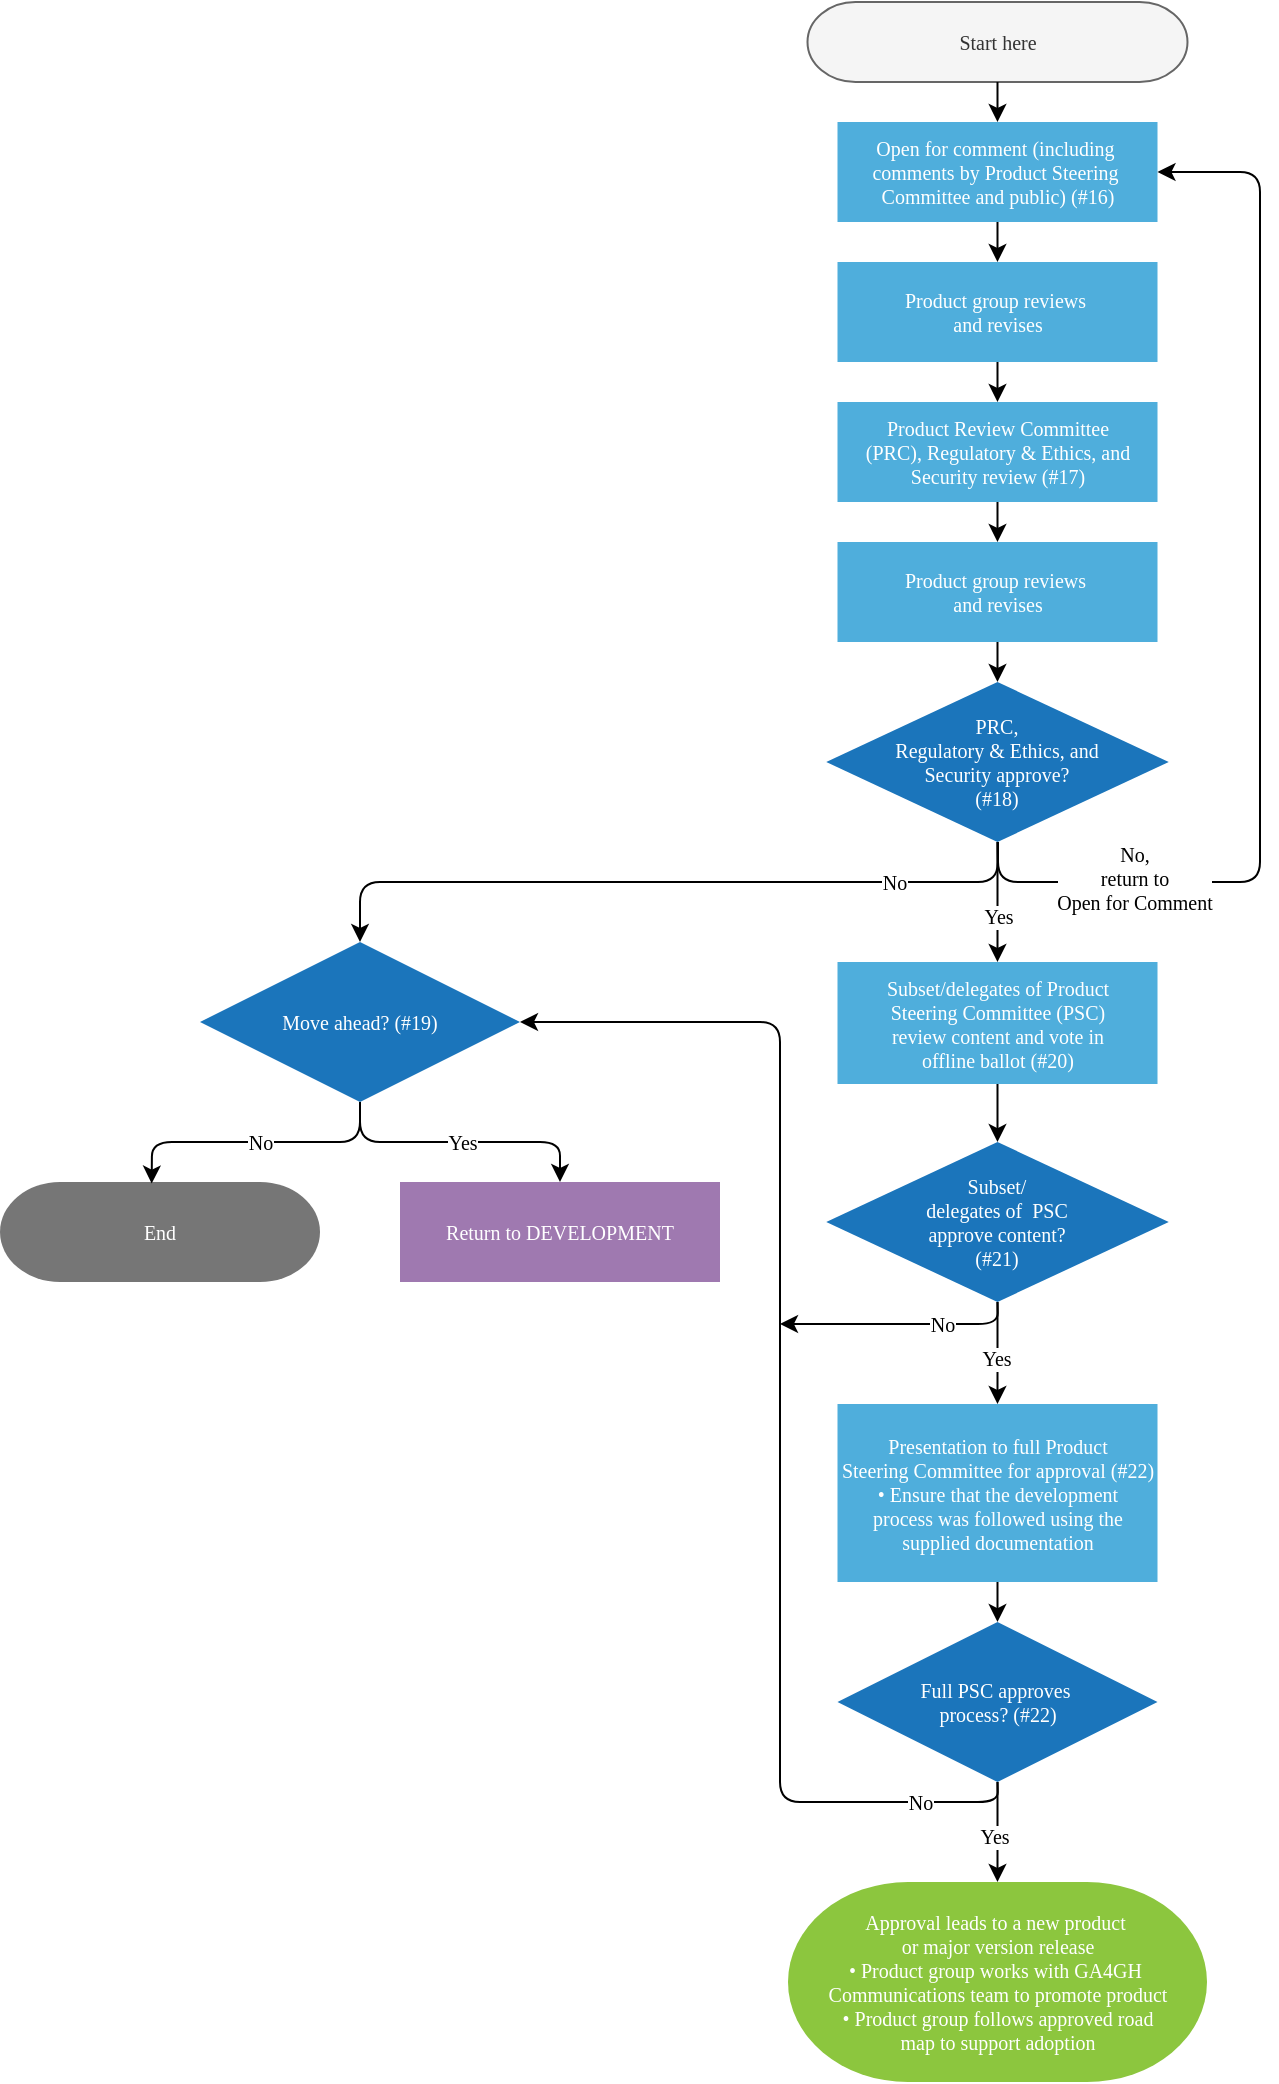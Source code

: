 <mxfile version="24.7.7">
  <diagram name="Page-1" id="U_gUqXv9_oGlhoQN5rfY">
    <mxGraphModel dx="984" dy="596" grid="1" gridSize="10" guides="1" tooltips="1" connect="1" arrows="1" fold="1" page="1" pageScale="1" pageWidth="850" pageHeight="1100" math="0" shadow="0">
      <root>
        <mxCell id="0" />
        <mxCell id="1" parent="0" />
        <UserObject label="&lt;font style=&quot;font-size: 10px;&quot; data-font-src=&quot;https://fonts.googleapis.com/css?family=Figtree&quot; color=&quot;#ffffff&quot;&gt;Return to DEVELOPMENT&lt;/font&gt;" link="#section_4" id="BsW68z1m7G1KdXSox00R-6">
          <mxCell style="rounded=0;whiteSpace=wrap;html=1;strokeColor=none;fillColor=#9f79b0;fontFamily=Figtree;fontSource=https%3A%2F%2Ffonts.googleapis.com%2Fcss%3Ffamily%3DFigtree;fontSize=10;" parent="1" vertex="1">
            <mxGeometry x="270" y="610" width="160" height="50" as="geometry" />
          </mxCell>
        </UserObject>
        <UserObject label="&lt;font style=&quot;font-size: 10px;&quot; color=&quot;#ffffff&quot;&gt;Open for comment (including&amp;nbsp;&lt;/font&gt;&lt;div style=&quot;font-size: 10px;&quot;&gt;&lt;font style=&quot;font-size: 10px;&quot; color=&quot;#ffffff&quot;&gt;comments&amp;nbsp;&lt;/font&gt;&lt;span style=&quot;color: rgb(255, 255, 255); font-size: 10px;&quot;&gt;by Product Steering&amp;nbsp;&lt;/span&gt;&lt;div style=&quot;font-size: 10px;&quot;&gt;&lt;font style=&quot;font-size: 10px;&quot; color=&quot;#ffffff&quot;&gt;Committee and public) (#16)&lt;/font&gt;&lt;/div&gt;&lt;/div&gt;" link="#point16" id="BsW68z1m7G1KdXSox00R-8">
          <mxCell style="rounded=0;whiteSpace=wrap;html=1;strokeColor=none;fillColor=#4FAEDC;fontFamily=Figtree;fontSource=https%3A%2F%2Ffonts.googleapis.com%2Fcss%3Ffamily%3DFigtree;fontSize=10;" parent="1" vertex="1">
            <mxGeometry x="488.75" y="80" width="160" height="50" as="geometry" />
          </mxCell>
        </UserObject>
        <UserObject label="&lt;font color=&quot;#ffffff&quot;&gt;&lt;span style=&quot;caret-color: rgb(255, 255, 255);&quot;&gt;PRC,&lt;/span&gt;&lt;/font&gt;&lt;br&gt;&lt;div&gt;&lt;span style=&quot;color: rgb(255, 255, 255);&quot;&gt;Regulatory&amp;nbsp;&lt;/span&gt;&lt;span style=&quot;color: rgb(255, 255, 255);&quot;&gt;&amp;amp; Ethics, and&lt;/span&gt;&lt;/div&gt;&lt;div&gt;&lt;span style=&quot;color: rgb(255, 255, 255);&quot;&gt;Security&amp;nbsp;&lt;/span&gt;&lt;span style=&quot;color: rgb(255, 255, 255);&quot;&gt;approve?&lt;/span&gt;&lt;/div&gt;&lt;div&gt;&lt;span style=&quot;color: rgb(255, 255, 255);&quot;&gt;(#18)&lt;/span&gt;&lt;/div&gt;" link="#point18" id="BsW68z1m7G1KdXSox00R-13">
          <mxCell style="rhombus;whiteSpace=wrap;html=1;strokeColor=none;fillColor=#1b75bb;fontFamily=Figtree;fontSource=https%3A%2F%2Ffonts.googleapis.com%2Fcss%3Ffamily%3DFigtree;fontSize=10;" parent="1" vertex="1">
            <mxGeometry x="483.13" y="360" width="171.25" height="80" as="geometry" />
          </mxCell>
        </UserObject>
        <UserObject label="&lt;span style=&quot;color: rgb(255, 255, 255); font-size: 10px; background-color: initial;&quot;&gt;Move ahead? (#19)&lt;/span&gt;" link="#point19" id="BsW68z1m7G1KdXSox00R-18">
          <mxCell style="rhombus;whiteSpace=wrap;html=1;strokeColor=none;fillColor=#1b75bb;fontFamily=Figtree;fontSource=https%3A%2F%2Ffonts.googleapis.com%2Fcss%3Ffamily%3DFigtree;fontSize=10;" parent="1" vertex="1">
            <mxGeometry x="170" y="490" width="160" height="80" as="geometry" />
          </mxCell>
        </UserObject>
        <UserObject label="&lt;font color=&quot;#ffffff&quot; style=&quot;font-size: 10px;&quot;&gt;Subset/delegates of Product Steering&amp;nbsp;&lt;/font&gt;&lt;span style=&quot;color: rgb(255, 255, 255);&quot;&gt;Committee (PSC)&lt;/span&gt;&lt;div&gt;&lt;span style=&quot;color: rgb(255, 255, 255);&quot;&gt;review content and vote in&lt;/span&gt;&lt;div style=&quot;font-size: 10px;&quot;&gt;&lt;font color=&quot;#ffffff&quot; style=&quot;font-size: 10px;&quot;&gt;offline ballot (#20)&lt;/font&gt;&lt;/div&gt;&lt;/div&gt;" link="#point20" id="BsW68z1m7G1KdXSox00R-21">
          <mxCell style="rounded=0;whiteSpace=wrap;html=1;strokeColor=none;fillColor=#4FAEDC;fontFamily=Figtree;fontSource=https%3A%2F%2Ffonts.googleapis.com%2Fcss%3Ffamily%3DFigtree;fontSize=10;" parent="1" vertex="1">
            <mxGeometry x="488.75" y="500" width="160" height="61" as="geometry" />
          </mxCell>
        </UserObject>
        <mxCell id="BsW68z1m7G1KdXSox00R-24" value="&lt;font style=&quot;font-size: 10px;&quot;&gt;Approval leads to a new product&amp;nbsp;&lt;/font&gt;&lt;div style=&quot;font-size: 10px;&quot;&gt;&lt;font style=&quot;font-size: 10px;&quot;&gt;or major version release&lt;/font&gt;&lt;div style=&quot;font-size: 10px;&quot;&gt;&lt;font style=&quot;font-size: 10px;&quot;&gt;• Product group works with GA4GH&amp;nbsp;&lt;/font&gt;&lt;/div&gt;&lt;div style=&quot;font-size: 10px;&quot;&gt;&lt;font style=&quot;font-size: 10px;&quot;&gt;Communications team to promote product&lt;/font&gt;&lt;/div&gt;&lt;div style=&quot;font-size: 10px;&quot;&gt;&lt;font style=&quot;font-size: 10px;&quot;&gt;• Product group follows approved road&lt;/font&gt;&lt;/div&gt;&lt;div style=&quot;font-size: 10px;&quot;&gt;&lt;font style=&quot;font-size: 10px;&quot;&gt;map&amp;nbsp;&lt;/font&gt;to support adoption&lt;/div&gt;&lt;/div&gt;" style="rounded=1;whiteSpace=wrap;html=1;absoluteArcSize=0;arcSize=60;strokeColor=none;fillColor=#8cc63e;fontColor=#FFFFFF;fontFamily=Figtree;fontSource=https%3A%2F%2Ffonts.googleapis.com%2Fcss%3Ffamily%3DFigtree;fontSize=10;" parent="1" vertex="1">
          <mxGeometry x="464" y="960" width="209.5" height="100" as="geometry" />
        </mxCell>
        <mxCell id="BsW68z1m7G1KdXSox00R-26" value="&lt;span style=&quot;font-size: 10px;&quot;&gt;&lt;font style=&quot;font-size: 10px;&quot;&gt;End&lt;/font&gt;&lt;/span&gt;" style="rounded=1;whiteSpace=wrap;html=1;absoluteArcSize=0;arcSize=60;strokeColor=none;fillColor=#767676;fontColor=#FFFFFF;fontFamily=Figtree;fontSource=https%3A%2F%2Ffonts.googleapis.com%2Fcss%3Ffamily%3DFigtree;fontSize=10;" parent="1" vertex="1">
          <mxGeometry x="70" y="610" width="160" height="50" as="geometry" />
        </mxCell>
        <mxCell id="BsW68z1m7G1KdXSox00R-35" value="&lt;p style=&quot;line-height: 100%; font-size: 10px;&quot;&gt;Start here&lt;/p&gt;" style="rounded=1;whiteSpace=wrap;absoluteArcSize=0;arcSize=60;fontFamily=Figtree;fontSource=https%3A%2F%2Ffonts.googleapis.com%2Fcss%3Ffamily%3DFigtree;fontSize=10;html=1;fillColor=#f5f5f5;fontColor=#333333;strokeColor=#666666;" parent="1" vertex="1">
          <mxGeometry x="473.75" y="20" width="190" height="40" as="geometry" />
        </mxCell>
        <UserObject label="&lt;font style=&quot;font-size: 10px;&quot; color=&quot;#ffffff&quot;&gt;&lt;span style=&quot;caret-color: rgb(255, 255, 255); font-size: 10px;&quot;&gt;Product group reviews&amp;nbsp;&lt;/span&gt;&lt;/font&gt;&lt;div style=&quot;font-size: 10px;&quot;&gt;&lt;font style=&quot;font-size: 10px;&quot; color=&quot;#ffffff&quot;&gt;&lt;span style=&quot;caret-color: rgb(255, 255, 255); font-size: 10px;&quot;&gt;and revises&lt;/span&gt;&lt;/font&gt;&lt;/div&gt;" id="BsW68z1m7G1KdXSox00R-53">
          <mxCell style="rounded=0;whiteSpace=wrap;html=1;strokeColor=none;fillColor=#4FAEDC;fontFamily=Figtree;fontSource=https%3A%2F%2Ffonts.googleapis.com%2Fcss%3Ffamily%3DFigtree;fontSize=10;" parent="1" vertex="1">
            <mxGeometry x="488.75" y="150" width="160" height="50" as="geometry" />
          </mxCell>
        </UserObject>
        <UserObject label="&lt;font style=&quot;font-size: 10px;&quot; color=&quot;#ffffff&quot;&gt;&lt;span style=&quot;caret-color: rgb(255, 255, 255); font-size: 10px;&quot;&gt;Product Review Committee&lt;/span&gt;&lt;/font&gt;&lt;div&gt;&lt;font style=&quot;font-size: 10px;&quot; color=&quot;#ffffff&quot;&gt;&lt;span style=&quot;caret-color: rgb(255, 255, 255); font-size: 10px;&quot;&gt;(PRC), Regulatory&amp;nbsp;&lt;/span&gt;&lt;/font&gt;&lt;span style=&quot;caret-color: rgb(255, 255, 255); color: rgb(255, 255, 255);&quot;&gt;&amp;amp; Ethics, and Security review (#17)&lt;/span&gt;&lt;/div&gt;" link="#point17" id="BsW68z1m7G1KdXSox00R-54">
          <mxCell style="rounded=0;whiteSpace=wrap;html=1;strokeColor=none;fillColor=#4FAEDC;fontFamily=Figtree;fontSource=https%3A%2F%2Ffonts.googleapis.com%2Fcss%3Ffamily%3DFigtree;fontSize=10;" parent="1" vertex="1">
            <mxGeometry x="488.75" y="220" width="160" height="50" as="geometry" />
          </mxCell>
        </UserObject>
        <UserObject label="&lt;font style=&quot;font-size: 10px;&quot; color=&quot;#ffffff&quot;&gt;&lt;span style=&quot;caret-color: rgb(255, 255, 255); font-size: 10px;&quot;&gt;Product group reviews&amp;nbsp;&lt;/span&gt;&lt;/font&gt;&lt;div style=&quot;font-size: 10px;&quot;&gt;&lt;font style=&quot;font-size: 10px;&quot; color=&quot;#ffffff&quot;&gt;&lt;span style=&quot;caret-color: rgb(255, 255, 255); font-size: 10px;&quot;&gt;and revises&lt;/span&gt;&lt;/font&gt;&lt;/div&gt;" id="BsW68z1m7G1KdXSox00R-55">
          <mxCell style="rounded=0;whiteSpace=wrap;html=1;strokeColor=none;fillColor=#4FAEDC;fontFamily=Figtree;fontSource=https%3A%2F%2Ffonts.googleapis.com%2Fcss%3Ffamily%3DFigtree;fontSize=10;" parent="1" vertex="1">
            <mxGeometry x="488.75" y="290" width="160" height="50" as="geometry" />
          </mxCell>
        </UserObject>
        <UserObject label="&lt;font style=&quot;font-size: 10px;&quot; color=&quot;#ffffff&quot;&gt;&lt;span style=&quot;caret-color: rgb(255, 255, 255); font-size: 10px;&quot;&gt;Subset/&lt;/span&gt;&lt;/font&gt;&lt;div&gt;&lt;font style=&quot;font-size: 10px;&quot; color=&quot;#ffffff&quot;&gt;&lt;span style=&quot;caret-color: rgb(255, 255, 255); font-size: 10px;&quot;&gt;delegates of &amp;nbsp;&lt;/span&gt;&lt;/font&gt;&lt;span style=&quot;caret-color: rgb(255, 255, 255); color: rgb(255, 255, 255);&quot;&gt;PSC&lt;/span&gt;&lt;/div&gt;&lt;div&gt;&lt;span style=&quot;caret-color: rgb(255, 255, 255); color: rgb(255, 255, 255);&quot;&gt;approve&amp;nbsp;&lt;/span&gt;&lt;span style=&quot;caret-color: rgb(255, 255, 255); color: rgb(255, 255, 255);&quot;&gt;content?&lt;/span&gt;&lt;/div&gt;&lt;div&gt;&lt;span style=&quot;caret-color: rgb(255, 255, 255); color: rgb(255, 255, 255);&quot;&gt;(#21)&lt;/span&gt;&lt;/div&gt;" link="#point21" id="BsW68z1m7G1KdXSox00R-56">
          <mxCell style="rhombus;whiteSpace=wrap;html=1;strokeColor=none;fillColor=#1b75bb;fontFamily=Figtree;fontSource=https%3A%2F%2Ffonts.googleapis.com%2Fcss%3Ffamily%3DFigtree;fontSize=10;" parent="1" vertex="1">
            <mxGeometry x="483.13" y="590" width="171.25" height="80" as="geometry" />
          </mxCell>
        </UserObject>
        <UserObject label="&lt;font style=&quot;font-size: 10px;&quot; color=&quot;#ffffff&quot;&gt;&lt;span style=&quot;caret-color: rgb(255, 255, 255); font-size: 10px;&quot;&gt;Presentation to full Product Steering&amp;nbsp;&lt;/span&gt;&lt;/font&gt;&lt;span style=&quot;caret-color: rgb(255, 255, 255); color: rgb(255, 255, 255);&quot;&gt;Committee for approval (#22)&lt;/span&gt;&lt;div style=&quot;font-size: 10px;&quot;&gt;&lt;font style=&quot;font-size: 10px;&quot; color=&quot;#ffffff&quot;&gt;&lt;span style=&quot;caret-color: rgb(255, 255, 255); font-size: 10px;&quot;&gt;• Ensure that the development process&amp;nbsp;&lt;/span&gt;&lt;/font&gt;&lt;span style=&quot;caret-color: rgb(255, 255, 255); color: rgb(255, 255, 255);&quot;&gt;was followed using the supplied&amp;nbsp;&lt;/span&gt;&lt;span style=&quot;caret-color: rgb(255, 255, 255); color: rgb(255, 255, 255);&quot;&gt;documentation&lt;/span&gt;&lt;/div&gt;" link="#point22" id="BsW68z1m7G1KdXSox00R-57">
          <mxCell style="rounded=0;whiteSpace=wrap;html=1;strokeColor=none;fillColor=#4FAEDC;fontFamily=Figtree;fontSource=https%3A%2F%2Ffonts.googleapis.com%2Fcss%3Ffamily%3DFigtree;fontSize=10;" parent="1" vertex="1">
            <mxGeometry x="488.75" y="721" width="160" height="89" as="geometry" />
          </mxCell>
        </UserObject>
        <UserObject label="&lt;font style=&quot;font-size: 10px;&quot; color=&quot;#ffffff&quot;&gt;&lt;span style=&quot;caret-color: rgb(255, 255, 255); font-size: 10px;&quot;&gt;Full PSC&lt;/span&gt;&lt;/font&gt;&lt;font color=&quot;#ffffff&quot;&gt;&amp;nbsp;&lt;/font&gt;&lt;span style=&quot;caret-color: rgb(255, 255, 255); color: rgb(255, 255, 255);&quot;&gt;approves&amp;nbsp;&lt;/span&gt;&lt;div style=&quot;font-size: 10px;&quot;&gt;&lt;span style=&quot;caret-color: rgb(255, 255, 255); color: rgb(255, 255, 255); font-size: 10px;&quot;&gt;process? (#22)&lt;/span&gt;&lt;/div&gt;" link="#point22" id="BsW68z1m7G1KdXSox00R-58">
          <mxCell style="rhombus;whiteSpace=wrap;html=1;strokeColor=none;fillColor=#1b75bb;fontFamily=Figtree;fontSource=https%3A%2F%2Ffonts.googleapis.com%2Fcss%3Ffamily%3DFigtree;fontSize=10;" parent="1" vertex="1">
            <mxGeometry x="488.76" y="830" width="160" height="80" as="geometry" />
          </mxCell>
        </UserObject>
        <mxCell id="BsW68z1m7G1KdXSox00R-59" value="" style="endArrow=classic;html=1;rounded=0;exitX=0.5;exitY=1;exitDx=0;exitDy=0;entryX=0.5;entryY=0;entryDx=0;entryDy=0;fontSize=10;" parent="1" source="BsW68z1m7G1KdXSox00R-35" target="BsW68z1m7G1KdXSox00R-8" edge="1">
          <mxGeometry width="50" height="50" relative="1" as="geometry">
            <mxPoint x="530" y="240" as="sourcePoint" />
            <mxPoint x="565" as="targetPoint" />
          </mxGeometry>
        </mxCell>
        <mxCell id="BsW68z1m7G1KdXSox00R-60" value="" style="endArrow=classic;html=1;rounded=0;exitX=0.5;exitY=1;exitDx=0;exitDy=0;entryX=0.5;entryY=0;entryDx=0;entryDy=0;fontSize=10;" parent="1" source="BsW68z1m7G1KdXSox00R-8" target="BsW68z1m7G1KdXSox00R-53" edge="1">
          <mxGeometry width="50" height="50" relative="1" as="geometry">
            <mxPoint x="530" y="50" as="sourcePoint" />
            <mxPoint x="580" as="targetPoint" />
          </mxGeometry>
        </mxCell>
        <mxCell id="BsW68z1m7G1KdXSox00R-61" value="" style="endArrow=classic;html=1;rounded=0;exitX=0.5;exitY=1;exitDx=0;exitDy=0;fontSize=10;" parent="1" source="BsW68z1m7G1KdXSox00R-53" target="BsW68z1m7G1KdXSox00R-54" edge="1">
          <mxGeometry width="50" height="50" relative="1" as="geometry">
            <mxPoint x="530" y="160" as="sourcePoint" />
            <mxPoint x="580" y="110" as="targetPoint" />
          </mxGeometry>
        </mxCell>
        <mxCell id="BsW68z1m7G1KdXSox00R-62" value="" style="endArrow=classic;html=1;rounded=0;exitX=0.5;exitY=1;exitDx=0;exitDy=0;entryX=0.5;entryY=0;entryDx=0;entryDy=0;fontSize=10;" parent="1" source="BsW68z1m7G1KdXSox00R-54" target="BsW68z1m7G1KdXSox00R-55" edge="1">
          <mxGeometry width="50" height="50" relative="1" as="geometry">
            <mxPoint x="530" y="310" as="sourcePoint" />
            <mxPoint x="580" y="260" as="targetPoint" />
          </mxGeometry>
        </mxCell>
        <mxCell id="BsW68z1m7G1KdXSox00R-63" value="" style="endArrow=classic;html=1;rounded=0;exitX=0.5;exitY=1;exitDx=0;exitDy=0;entryX=0.5;entryY=0;entryDx=0;entryDy=0;fontSize=10;" parent="1" source="BsW68z1m7G1KdXSox00R-55" target="BsW68z1m7G1KdXSox00R-13" edge="1">
          <mxGeometry width="50" height="50" relative="1" as="geometry">
            <mxPoint x="530" y="350" as="sourcePoint" />
            <mxPoint x="580" y="300" as="targetPoint" />
          </mxGeometry>
        </mxCell>
        <mxCell id="BsW68z1m7G1KdXSox00R-64" value="" style="endArrow=classic;html=1;rounded=0;exitX=0.5;exitY=1;exitDx=0;exitDy=0;entryX=0.5;entryY=0;entryDx=0;entryDy=0;fontSize=10;" parent="1" source="BsW68z1m7G1KdXSox00R-13" target="BsW68z1m7G1KdXSox00R-21" edge="1">
          <mxGeometry width="50" height="50" relative="1" as="geometry">
            <mxPoint x="490" y="430" as="sourcePoint" />
            <mxPoint x="540" y="380" as="targetPoint" />
          </mxGeometry>
        </mxCell>
        <mxCell id="BsW68z1m7G1KdXSox00R-65" value="" style="endArrow=classic;html=1;rounded=1;exitX=0.5;exitY=1;exitDx=0;exitDy=0;entryX=0.5;entryY=0;entryDx=0;entryDy=0;curved=0;fontSize=10;" parent="1" source="BsW68z1m7G1KdXSox00R-13" target="BsW68z1m7G1KdXSox00R-18" edge="1">
          <mxGeometry width="50" height="50" relative="1" as="geometry">
            <mxPoint x="490" y="430" as="sourcePoint" />
            <mxPoint x="540" y="380" as="targetPoint" />
            <Array as="points">
              <mxPoint x="569" y="460" />
              <mxPoint x="250" y="460" />
            </Array>
          </mxGeometry>
        </mxCell>
        <mxCell id="BsW68z1m7G1KdXSox00R-66" value="" style="endArrow=classic;html=1;rounded=1;entryX=1;entryY=0.5;entryDx=0;entryDy=0;curved=0;fontSize=10;" parent="1" target="BsW68z1m7G1KdXSox00R-8" edge="1">
          <mxGeometry width="50" height="50" relative="1" as="geometry">
            <mxPoint x="569" y="440" as="sourcePoint" />
            <mxPoint x="760" y="320" as="targetPoint" />
            <Array as="points">
              <mxPoint x="569" y="460" />
              <mxPoint x="700" y="460" />
              <mxPoint x="700" y="105" />
            </Array>
          </mxGeometry>
        </mxCell>
        <mxCell id="BsW68z1m7G1KdXSox00R-67" value="" style="endArrow=classic;html=1;rounded=0;exitX=0.5;exitY=1;exitDx=0;exitDy=0;fontSize=10;" parent="1" source="BsW68z1m7G1KdXSox00R-21" target="BsW68z1m7G1KdXSox00R-56" edge="1">
          <mxGeometry width="50" height="50" relative="1" as="geometry">
            <mxPoint x="400" y="450" as="sourcePoint" />
            <mxPoint x="450" y="400" as="targetPoint" />
          </mxGeometry>
        </mxCell>
        <mxCell id="BsW68z1m7G1KdXSox00R-68" value="" style="endArrow=classic;html=1;rounded=0;exitX=0.5;exitY=1;exitDx=0;exitDy=0;entryX=0.5;entryY=0;entryDx=0;entryDy=0;fontSize=10;" parent="1" source="BsW68z1m7G1KdXSox00R-56" target="BsW68z1m7G1KdXSox00R-57" edge="1">
          <mxGeometry width="50" height="50" relative="1" as="geometry">
            <mxPoint x="400" y="700" as="sourcePoint" />
            <mxPoint x="450" y="650" as="targetPoint" />
          </mxGeometry>
        </mxCell>
        <mxCell id="BsW68z1m7G1KdXSox00R-69" value="" style="endArrow=classic;html=1;rounded=0;exitX=0.5;exitY=1;exitDx=0;exitDy=0;fontSize=10;" parent="1" source="BsW68z1m7G1KdXSox00R-57" target="BsW68z1m7G1KdXSox00R-58" edge="1">
          <mxGeometry width="50" height="50" relative="1" as="geometry">
            <mxPoint x="430" y="820" as="sourcePoint" />
            <mxPoint x="480" y="770" as="targetPoint" />
          </mxGeometry>
        </mxCell>
        <mxCell id="BsW68z1m7G1KdXSox00R-70" value="" style="endArrow=classic;html=1;rounded=1;exitX=0.5;exitY=1;exitDx=0;exitDy=0;entryX=0.5;entryY=0;entryDx=0;entryDy=0;curved=0;fontSize=10;" parent="1" source="BsW68z1m7G1KdXSox00R-18" target="BsW68z1m7G1KdXSox00R-6" edge="1">
          <mxGeometry width="50" height="50" relative="1" as="geometry">
            <mxPoint x="430" y="560" as="sourcePoint" />
            <mxPoint x="480" y="510" as="targetPoint" />
            <Array as="points">
              <mxPoint x="250" y="590" />
              <mxPoint x="350" y="590" />
            </Array>
          </mxGeometry>
        </mxCell>
        <mxCell id="BsW68z1m7G1KdXSox00R-71" value="" style="endArrow=classic;html=1;rounded=1;exitX=0.5;exitY=1;exitDx=0;exitDy=0;entryX=0.474;entryY=0.016;entryDx=0;entryDy=0;entryPerimeter=0;curved=0;fontSize=10;" parent="1" source="BsW68z1m7G1KdXSox00R-18" target="BsW68z1m7G1KdXSox00R-26" edge="1">
          <mxGeometry width="50" height="50" relative="1" as="geometry">
            <mxPoint x="250" y="570" as="sourcePoint" />
            <mxPoint x="170" y="600" as="targetPoint" />
            <Array as="points">
              <mxPoint x="250" y="590" />
              <mxPoint x="146" y="590" />
            </Array>
          </mxGeometry>
        </mxCell>
        <mxCell id="BsW68z1m7G1KdXSox00R-72" value="" style="endArrow=classic;html=1;rounded=0;exitX=0.5;exitY=1;exitDx=0;exitDy=0;entryX=0.5;entryY=0;entryDx=0;entryDy=0;fontSize=10;" parent="1" source="BsW68z1m7G1KdXSox00R-58" target="BsW68z1m7G1KdXSox00R-24" edge="1">
          <mxGeometry width="50" height="50" relative="1" as="geometry">
            <mxPoint x="420" y="760" as="sourcePoint" />
            <mxPoint x="470" y="710" as="targetPoint" />
          </mxGeometry>
        </mxCell>
        <mxCell id="BsW68z1m7G1KdXSox00R-73" value="" style="endArrow=classic;html=1;rounded=1;exitX=0.5;exitY=1;exitDx=0;exitDy=0;entryX=1;entryY=0.5;entryDx=0;entryDy=0;curved=0;fontSize=10;" parent="1" source="BsW68z1m7G1KdXSox00R-58" target="BsW68z1m7G1KdXSox00R-18" edge="1">
          <mxGeometry width="50" height="50" relative="1" as="geometry">
            <mxPoint x="440" y="770" as="sourcePoint" />
            <mxPoint x="410" y="540" as="targetPoint" />
            <Array as="points">
              <mxPoint x="569" y="920" />
              <mxPoint x="460" y="920" />
              <mxPoint x="460" y="530" />
            </Array>
          </mxGeometry>
        </mxCell>
        <mxCell id="BsW68z1m7G1KdXSox00R-74" value="No" style="edgeLabel;html=1;align=center;verticalAlign=middle;resizable=0;points=[];labelBackgroundColor=#FFFFFF;fontFamily=Figtree;fontSize=10;fontSource=https%3A%2F%2Ffonts.googleapis.com%2Fcss%3Ffamily%3DFigtree;" parent="1" vertex="1" connectable="0">
          <mxGeometry x="391" y="194" as="geometry">
            <mxPoint x="126" y="266" as="offset" />
          </mxGeometry>
        </mxCell>
        <mxCell id="BsW68z1m7G1KdXSox00R-75" value="No,&lt;div style=&quot;font-size: 10px;&quot;&gt;return to&lt;/div&gt;&lt;div style=&quot;font-size: 10px;&quot;&gt;Open for Comment&lt;/div&gt;" style="edgeLabel;html=1;align=center;verticalAlign=middle;resizable=0;points=[];labelBackgroundColor=#FFFFFF;fontFamily=Figtree;fontSize=10;fontSource=https%3A%2F%2Ffonts.googleapis.com%2Fcss%3Ffamily%3DFigtree;" parent="1" vertex="1" connectable="0">
          <mxGeometry x="511" y="192" as="geometry">
            <mxPoint x="126" y="266" as="offset" />
          </mxGeometry>
        </mxCell>
        <mxCell id="BsW68z1m7G1KdXSox00R-76" value="Yes" style="edgeLabel;html=1;align=center;verticalAlign=middle;resizable=0;points=[];labelBackgroundColor=#FFFFFF;fontFamily=Figtree;fontSize=10;fontSource=https%3A%2F%2Ffonts.googleapis.com%2Fcss%3Ffamily%3DFigtree;" parent="1" vertex="1" connectable="0">
          <mxGeometry x="443" y="211" as="geometry">
            <mxPoint x="126" y="266" as="offset" />
          </mxGeometry>
        </mxCell>
        <mxCell id="BsW68z1m7G1KdXSox00R-77" value="Yes" style="edgeLabel;html=1;align=center;verticalAlign=middle;resizable=0;points=[];labelBackgroundColor=#FFFFFF;fontFamily=Figtree;fontSize=10;fontSource=https%3A%2F%2Ffonts.googleapis.com%2Fcss%3Ffamily%3DFigtree;" parent="1" vertex="1" connectable="0">
          <mxGeometry x="175" y="324" as="geometry">
            <mxPoint x="126" y="266" as="offset" />
          </mxGeometry>
        </mxCell>
        <mxCell id="BsW68z1m7G1KdXSox00R-78" value="No" style="edgeLabel;html=1;align=center;verticalAlign=middle;resizable=0;points=[];labelBackgroundColor=#FFFFFF;fontFamily=Figtree;fontSize=10;fontSource=https%3A%2F%2Ffonts.googleapis.com%2Fcss%3Ffamily%3DFigtree;" parent="1" vertex="1" connectable="0">
          <mxGeometry x="74" y="324" as="geometry">
            <mxPoint x="126" y="266" as="offset" />
          </mxGeometry>
        </mxCell>
        <mxCell id="BsW68z1m7G1KdXSox00R-79" value="Yes" style="edgeLabel;html=1;align=center;verticalAlign=middle;resizable=0;points=[];labelBackgroundColor=#FFFFFF;fontFamily=Figtree;fontSize=10;fontSource=https%3A%2F%2Ffonts.googleapis.com%2Fcss%3Ffamily%3DFigtree;" parent="1" vertex="1" connectable="0">
          <mxGeometry x="441" y="671" as="geometry">
            <mxPoint x="126" y="266" as="offset" />
          </mxGeometry>
        </mxCell>
        <mxCell id="BsW68z1m7G1KdXSox00R-80" value="No" style="edgeLabel;html=1;align=center;verticalAlign=middle;resizable=0;points=[];labelBackgroundColor=#FFFFFF;fontFamily=Figtree;fontSize=10;fontSource=https%3A%2F%2Ffonts.googleapis.com%2Fcss%3Ffamily%3DFigtree;" parent="1" vertex="1" connectable="0">
          <mxGeometry x="404" y="654" as="geometry">
            <mxPoint x="126" y="266" as="offset" />
          </mxGeometry>
        </mxCell>
        <mxCell id="BsW68z1m7G1KdXSox00R-81" value="" style="endArrow=classic;html=1;rounded=1;exitX=0.5;exitY=1;exitDx=0;exitDy=0;curved=0;fontSize=10;" parent="1" source="BsW68z1m7G1KdXSox00R-56" edge="1">
          <mxGeometry width="50" height="50" relative="1" as="geometry">
            <mxPoint x="570" y="681" as="sourcePoint" />
            <mxPoint x="460" y="681" as="targetPoint" />
            <Array as="points">
              <mxPoint x="569" y="681" />
            </Array>
          </mxGeometry>
        </mxCell>
        <mxCell id="BsW68z1m7G1KdXSox00R-82" value="Yes" style="edgeLabel;html=1;align=center;verticalAlign=middle;resizable=0;points=[];labelBackgroundColor=#FFFFFF;fontFamily=Figtree;fontSize=10;fontSource=https%3A%2F%2Ffonts.googleapis.com%2Fcss%3Ffamily%3DFigtree;" parent="1" vertex="1" connectable="0">
          <mxGeometry x="442" y="432" as="geometry">
            <mxPoint x="126" y="266" as="offset" />
          </mxGeometry>
        </mxCell>
        <mxCell id="BsW68z1m7G1KdXSox00R-83" value="No" style="edgeLabel;html=1;align=center;verticalAlign=middle;resizable=0;points=[];labelBackgroundColor=#FFFFFF;fontFamily=Figtree;fontSize=10;fontSource=https%3A%2F%2Ffonts.googleapis.com%2Fcss%3Ffamily%3DFigtree;" parent="1" vertex="1" connectable="0">
          <mxGeometry x="415" y="415" as="geometry">
            <mxPoint x="126" y="266" as="offset" />
          </mxGeometry>
        </mxCell>
      </root>
    </mxGraphModel>
  </diagram>
</mxfile>
